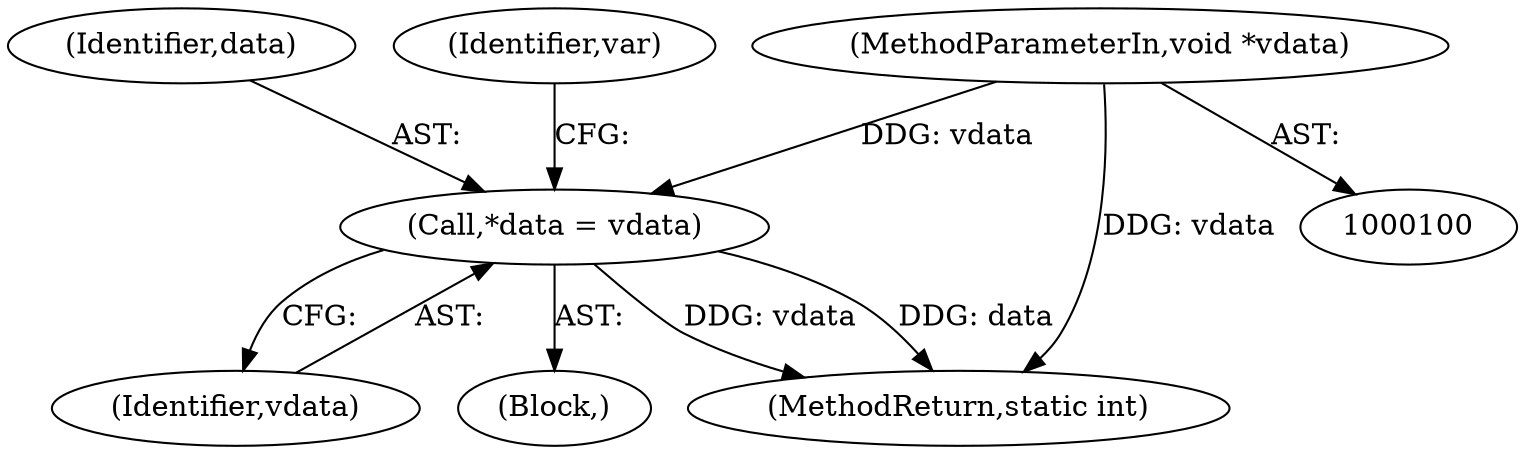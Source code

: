 digraph "0_git_a124133e1e6ab5c7a9fef6d0e6bcb084e3455b46@pointer" {
"1000103" [label="(MethodParameterIn,void *vdata)"];
"1000106" [label="(Call,*data = vdata)"];
"1000108" [label="(Identifier,vdata)"];
"1000104" [label="(Block,)"];
"1000103" [label="(MethodParameterIn,void *vdata)"];
"1000107" [label="(Identifier,data)"];
"1000106" [label="(Call,*data = vdata)"];
"1000182" [label="(MethodReturn,static int)"];
"1000117" [label="(Identifier,var)"];
"1000103" -> "1000100"  [label="AST: "];
"1000103" -> "1000182"  [label="DDG: vdata"];
"1000103" -> "1000106"  [label="DDG: vdata"];
"1000106" -> "1000104"  [label="AST: "];
"1000106" -> "1000108"  [label="CFG: "];
"1000107" -> "1000106"  [label="AST: "];
"1000108" -> "1000106"  [label="AST: "];
"1000117" -> "1000106"  [label="CFG: "];
"1000106" -> "1000182"  [label="DDG: vdata"];
"1000106" -> "1000182"  [label="DDG: data"];
}
